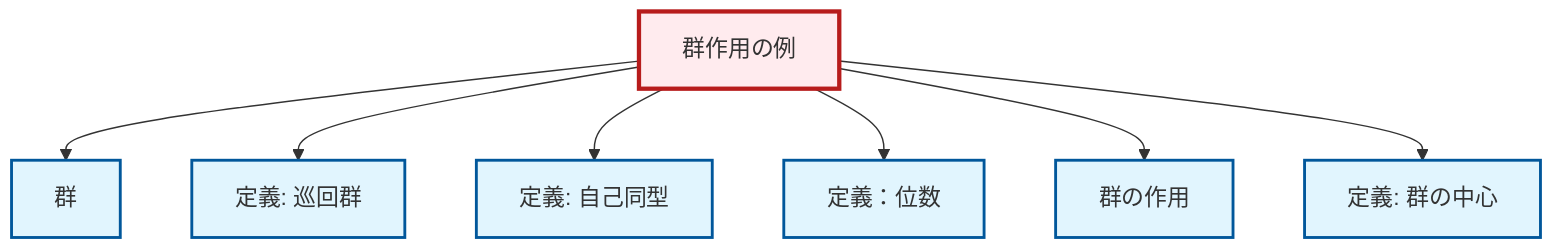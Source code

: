graph TD
    classDef definition fill:#e1f5fe,stroke:#01579b,stroke-width:2px
    classDef theorem fill:#f3e5f5,stroke:#4a148c,stroke-width:2px
    classDef axiom fill:#fff3e0,stroke:#e65100,stroke-width:2px
    classDef example fill:#e8f5e9,stroke:#1b5e20,stroke-width:2px
    classDef current fill:#ffebee,stroke:#b71c1c,stroke-width:3px
    def-order["定義：位数"]:::definition
    def-center-of-group["定義: 群の中心"]:::definition
    def-group-action["群の作用"]:::definition
    def-automorphism["定義: 自己同型"]:::definition
    def-cyclic-group["定義: 巡回群"]:::definition
    def-group["群"]:::definition
    ex-group-action-examples["群作用の例"]:::example
    ex-group-action-examples --> def-group
    ex-group-action-examples --> def-cyclic-group
    ex-group-action-examples --> def-automorphism
    ex-group-action-examples --> def-order
    ex-group-action-examples --> def-group-action
    ex-group-action-examples --> def-center-of-group
    class ex-group-action-examples current